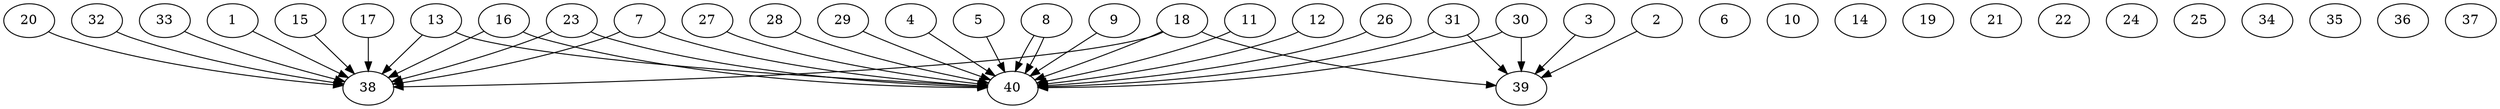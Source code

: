 // DAG automatically generated by daggen at Thu Oct  3 14:06:50 2019
// ./daggen --dot -n 40 --ccr 0.5 --fat 0.9 --regular 0.5 --density 0.6 --mindata 5242880 --maxdata 52428800 
digraph G {
  1 [size="15228928", alpha="0.20", expect_size="7614464"] 
  1 -> 38 [size ="7614464"]
  2 [size="52250624", alpha="0.17", expect_size="26125312"] 
  2 -> 39 [size ="26125312"]
  3 [size="24659968", alpha="0.10", expect_size="12329984"] 
  3 -> 39 [size ="12329984"]
  4 [size="21929984", alpha="0.07", expect_size="10964992"] 
  4 -> 40 [size ="10964992"]
  5 [size="49332224", alpha="0.16", expect_size="24666112"] 
  5 -> 40 [size ="24666112"]
  6 [size="99309568", alpha="0.02", expect_size="49654784"] 
  7 [size="50710528", alpha="0.10", expect_size="25355264"] 
  7 -> 38 [size ="25355264"]
  7 -> 40 [size ="25355264"]
  8 [size="46835712", alpha="0.08", expect_size="23417856"] 
  8 -> 40 [size ="23417856"]
  8 -> 40 [size ="23417856"]
  9 [size="32360448", alpha="0.11", expect_size="16180224"] 
  9 -> 40 [size ="16180224"]
  10 [size="37560320", alpha="0.09", expect_size="18780160"] 
  11 [size="51124224", alpha="0.00", expect_size="25562112"] 
  11 -> 40 [size ="25562112"]
  12 [size="50157568", alpha="0.18", expect_size="25078784"] 
  12 -> 40 [size ="25078784"]
  13 [size="35088384", alpha="0.03", expect_size="17544192"] 
  13 -> 38 [size ="17544192"]
  13 -> 40 [size ="17544192"]
  14 [size="82763776", alpha="0.05", expect_size="41381888"] 
  15 [size="21585920", alpha="0.06", expect_size="10792960"] 
  15 -> 38 [size ="10792960"]
  16 [size="98684928", alpha="0.10", expect_size="49342464"] 
  16 -> 38 [size ="49342464"]
  16 -> 40 [size ="49342464"]
  17 [size="14233600", alpha="0.14", expect_size="7116800"] 
  17 -> 38 [size ="7116800"]
  18 [size="62726144", alpha="0.19", expect_size="31363072"] 
  18 -> 38 [size ="31363072"]
  18 -> 39 [size ="31363072"]
  18 -> 40 [size ="31363072"]
  19 [size="101029888", alpha="0.10", expect_size="50514944"] 
  20 [size="60047360", alpha="0.20", expect_size="30023680"] 
  20 -> 38 [size ="30023680"]
  21 [size="101588992", alpha="0.11", expect_size="50794496"] 
  22 [size="101996544", alpha="0.10", expect_size="50998272"] 
  23 [size="92594176", alpha="0.12", expect_size="46297088"] 
  23 -> 38 [size ="46297088"]
  23 -> 40 [size ="46297088"]
  24 [size="13068288", alpha="0.17", expect_size="6534144"] 
  25 [size="34467840", alpha="0.10", expect_size="17233920"] 
  26 [size="63002624", alpha="0.02", expect_size="31501312"] 
  26 -> 40 [size ="31501312"]
  27 [size="15632384", alpha="0.03", expect_size="7816192"] 
  27 -> 40 [size ="7816192"]
  28 [size="81393664", alpha="0.11", expect_size="40696832"] 
  28 -> 40 [size ="40696832"]
  29 [size="74881024", alpha="0.04", expect_size="37440512"] 
  29 -> 40 [size ="37440512"]
  30 [size="29505536", alpha="0.02", expect_size="14752768"] 
  30 -> 39 [size ="14752768"]
  30 -> 40 [size ="14752768"]
  31 [size="29399040", alpha="0.10", expect_size="14699520"] 
  31 -> 39 [size ="14699520"]
  31 -> 40 [size ="14699520"]
  32 [size="79308800", alpha="0.05", expect_size="39654400"] 
  32 -> 38 [size ="39654400"]
  33 [size="32251904", alpha="0.06", expect_size="16125952"] 
  33 -> 38 [size ="16125952"]
  34 [size="91154432", alpha="0.02", expect_size="45577216"] 
  35 [size="78710784", alpha="0.00", expect_size="39355392"] 
  36 [size="33773568", alpha="0.18", expect_size="16886784"] 
  37 [size="45162496", alpha="0.15", expect_size="22581248"] 
  38 [size="58736640", alpha="0.04", expect_size="29368320"] 
  39 [size="16472064", alpha="0.13", expect_size="8236032"] 
  40 [size="34615296", alpha="0.11", expect_size="17307648"] 
}
